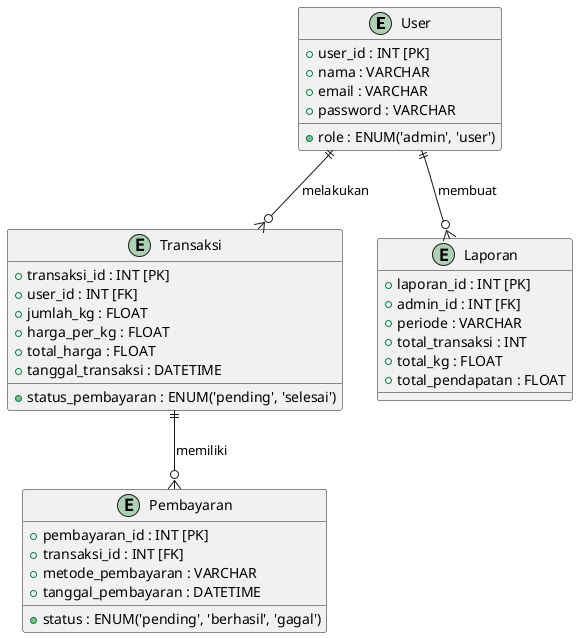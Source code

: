 @startuml

entity User {
    + user_id : INT [PK]
    + nama : VARCHAR
    + email : VARCHAR
    + password : VARCHAR
    + role : ENUM('admin', 'user')
}

entity Transaksi {
    + transaksi_id : INT [PK]
    + user_id : INT [FK]
    + jumlah_kg : FLOAT
    + harga_per_kg : FLOAT
    + total_harga : FLOAT
    + status_pembayaran : ENUM('pending', 'selesai')
    + tanggal_transaksi : DATETIME
}

entity Pembayaran {
    + pembayaran_id : INT [PK]
    + transaksi_id : INT [FK]
    + metode_pembayaran : VARCHAR
    + status : ENUM('pending', 'berhasil', 'gagal')
    + tanggal_pembayaran : DATETIME
}

entity Laporan {
    + laporan_id : INT [PK]
    + admin_id : INT [FK]
    + periode : VARCHAR
    + total_transaksi : INT
    + total_kg : FLOAT
    + total_pendapatan : FLOAT
}

User ||--o{ Transaksi : "melakukan"
Transaksi ||--o{ Pembayaran : "memiliki"
User ||--o{ Laporan : "membuat"

@enduml
